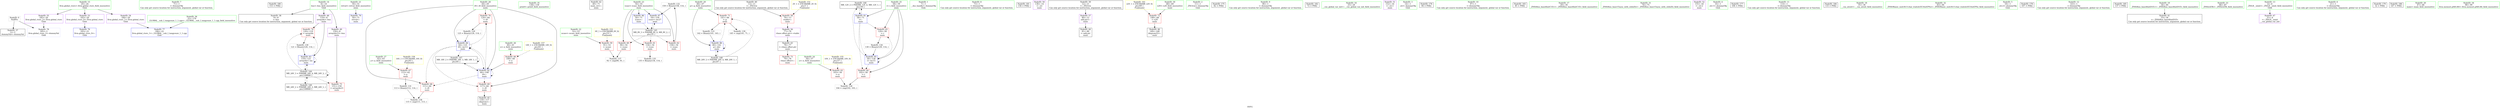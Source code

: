 digraph "SVFG" {
	label="SVFG";

	Node0x563105612e00 [shape=record,color=grey,label="{NodeID: 0\nNullPtr}"];
	Node0x563105612e00 -> Node0x563105628b50[style=solid];
	Node0x563105612e00 -> Node0x56310562bea0[style=solid];
	Node0x563105627010 [shape=record,color=green,label="{NodeID: 7\n71\<--1\n\<--dummyObj\nCan only get source location for instruction, argument, global var or function.}"];
	Node0x56310563f8c0 [shape=record,color=black,label="{NodeID: 180\n153 = PHI()\n}"];
	Node0x563105613900 [shape=record,color=green,label="{NodeID: 14\n8\<--10\nbus\<--bus_field_insensitive\nGlob }"];
	Node0x563105613900 -> Node0x563105628c50[style=solid];
	Node0x563105613900 -> Node0x56310562a550[style=solid];
	Node0x563105613900 -> Node0x56310562a620[style=solid];
	Node0x563105627d60 [shape=record,color=green,label="{NodeID: 21\n50\<--51\nretval\<--retval_field_insensitive\nmain\n}"];
	Node0x563105627d60 -> Node0x56310562bfa0[style=solid];
	Node0x563105628310 [shape=record,color=green,label="{NodeID: 28\n64\<--65\ni9\<--i9_field_insensitive\nmain\n}"];
	Node0x563105628310 -> Node0x56310562b620[style=solid];
	Node0x563105628310 -> Node0x56310562b6f0[style=solid];
	Node0x563105628310 -> Node0x56310562b7c0[style=solid];
	Node0x563105628310 -> Node0x56310562c210[style=solid];
	Node0x563105628310 -> Node0x56310562c3b0[style=solid];
	Node0x563105628950 [shape=record,color=green,label="{NodeID: 35\n138\<--139\nprintf\<--printf_field_insensitive\n}"];
	Node0x563105629050 [shape=record,color=black,label="{NodeID: 42\n49\<--71\nmain_ret\<--\nmain\n}"];
	Node0x56310562f1b0 [shape=record,color=grey,label="{NodeID: 132\n159 = Binary(158, 114, )\n}"];
	Node0x56310562f1b0 -> Node0x56310562c620[style=solid];
	Node0x56310562a620 [shape=record,color=purple,label="{NodeID: 49\n150\<--8\narrayidx23\<--bus\nmain\n}"];
	Node0x56310562a620 -> Node0x56310562bbd0[style=solid];
	Node0x56310562a080 [shape=record,color=grey,label="{NodeID: 139\n145 = cmp(141, 71, )\n}"];
	Node0x56310562ac60 [shape=record,color=purple,label="{NodeID: 56\n77\<--76\nvbase.offset.ptr\<--vtable\nmain\n}"];
	Node0x56310562ac60 -> Node0x563105629120[style=solid];
	Node0x563105635ae0 [shape=record,color=black,label="{NodeID: 146\nMR_12V_2 = PHI(MR_12V_4, MR_12V_1, )\npts\{59 \}\n}"];
	Node0x563105635ae0 -> Node0x56310562c140[style=dashed];
	Node0x56310562b210 [shape=record,color=red,label="{NodeID: 63\n103\<--56\n\<--n\nmain\n}"];
	Node0x56310562b210 -> Node0x56310562f7b0[style=solid];
	Node0x563105637fe0 [shape=record,color=yellow,style=double,label="{NodeID: 153\n6V_1 = ENCHI(MR_6V_0)\npts\{53 \}\nFun[main]}"];
	Node0x563105637fe0 -> Node0x56310562aed0[style=dashed];
	Node0x56310562b7c0 [shape=record,color=red,label="{NodeID: 70\n124\<--64\n\<--i9\nmain\n}"];
	Node0x56310562b7c0 -> Node0x56310562ed30[style=solid];
	Node0x56310562bda0 [shape=record,color=blue,label="{NodeID: 77\n184\<--22\nllvm.global_ctors_1\<--_GLOBAL__sub_I_tangyouze_1_1.cpp\nGlob }"];
	Node0x56310562c3b0 [shape=record,color=blue,label="{NodeID: 84\n64\<--125\ni9\<--inc13\nmain\n}"];
	Node0x56310562c3b0 -> Node0x56310562b620[style=dashed];
	Node0x56310562c3b0 -> Node0x56310562b6f0[style=dashed];
	Node0x56310562c3b0 -> Node0x56310562b7c0[style=dashed];
	Node0x56310562c3b0 -> Node0x56310562c210[style=dashed];
	Node0x56310562c3b0 -> Node0x56310562c3b0[style=dashed];
	Node0x56310562c3b0 -> Node0x563105635fe0[style=dashed];
	Node0x563105611f10 [shape=record,color=green,label="{NodeID: 1\n7\<--1\n__dso_handle\<--dummyObj\nGlob }"];
	Node0x5631056270a0 [shape=record,color=green,label="{NodeID: 8\n73\<--1\n\<--dummyObj\nCan only get source location for instruction, argument, global var or function.}"];
	Node0x56310563f9c0 [shape=record,color=black,label="{NodeID: 181\n156 = PHI()\n}"];
	Node0x563105627940 [shape=record,color=green,label="{NodeID: 15\n20\<--24\nllvm.global_ctors\<--llvm.global_ctors_field_insensitive\nGlob }"];
	Node0x563105627940 -> Node0x56310562a960[style=solid];
	Node0x563105627940 -> Node0x56310562aa60[style=solid];
	Node0x563105627940 -> Node0x56310562ab60[style=solid];
	Node0x563105627e30 [shape=record,color=green,label="{NodeID: 22\n52\<--53\nncase\<--ncase_field_insensitive\nmain\n}"];
	Node0x563105627e30 -> Node0x56310562aed0[style=solid];
	Node0x5631056283e0 [shape=record,color=green,label="{NodeID: 29\n66\<--67\np\<--p_field_insensitive\nmain\n}"];
	Node0x5631056283e0 -> Node0x56310562b890[style=solid];
	Node0x5631056283e0 -> Node0x56310562c550[style=solid];
	Node0x563105628a50 [shape=record,color=green,label="{NodeID: 36\n22\<--179\n_GLOBAL__sub_I_tangyouze_1_1.cpp\<--_GLOBAL__sub_I_tangyouze_1_1.cpp_field_insensitive\n}"];
	Node0x563105628a50 -> Node0x56310562bda0[style=solid];
	Node0x563105629120 [shape=record,color=black,label="{NodeID: 43\n78\<--77\n\<--vbase.offset.ptr\nmain\n}"];
	Node0x563105629120 -> Node0x56310562ba30[style=solid];
	Node0x56310562f330 [shape=record,color=grey,label="{NodeID: 133\n142 = Binary(141, 143, )\n}"];
	Node0x56310562f330 -> Node0x56310562c550[style=solid];
	Node0x56310562a6f0 [shape=record,color=purple,label="{NodeID: 50\n136\<--14\n\<--.str\nmain\n}"];
	Node0x56310562ad30 [shape=record,color=purple,label="{NodeID: 57\n80\<--12\nadd.ptr\<--\nmain\n}"];
	Node0x56310562ad30 -> Node0x5631056291f0[style=solid];
	Node0x563105635fe0 [shape=record,color=black,label="{NodeID: 147\nMR_18V_2 = PHI(MR_18V_3, MR_18V_1, )\npts\{65 \}\n}"];
	Node0x563105635fe0 -> Node0x56310562c210[style=dashed];
	Node0x563105635fe0 -> Node0x563105635fe0[style=dashed];
	Node0x56310562b2e0 [shape=record,color=red,label="{NodeID: 64\n102\<--58\n\<--i\nmain\n}"];
	Node0x56310562b2e0 -> Node0x56310562f7b0[style=solid];
	Node0x56310562b890 [shape=record,color=red,label="{NodeID: 71\n141\<--66\n\<--p\nmain\n}"];
	Node0x56310562b890 -> Node0x56310562f330[style=solid];
	Node0x56310562b890 -> Node0x56310562a080[style=solid];
	Node0x5631056386e0 [shape=record,color=yellow,style=double,label="{NodeID: 161\n22V_1 = ENCHI(MR_22V_0)\npts\{69 \}\nFun[main]}"];
	Node0x5631056386e0 -> Node0x56310562b960[style=dashed];
	Node0x56310562bea0 [shape=record,color=blue, style = dotted,label="{NodeID: 78\n185\<--3\nllvm.global_ctors_2\<--dummyVal\nGlob }"];
	Node0x56310562c480 [shape=record,color=blue,label="{NodeID: 85\n58\<--130\ni\<--inc15\nmain\n}"];
	Node0x56310562c480 -> Node0x56310562b2e0[style=dashed];
	Node0x56310562c480 -> Node0x56310562b3b0[style=dashed];
	Node0x56310562c480 -> Node0x56310562c480[style=dashed];
	Node0x56310562c480 -> Node0x563105635ae0[style=dashed];
	Node0x563105612fa0 [shape=record,color=green,label="{NodeID: 2\n11\<--1\n_ZSt3cin\<--dummyObj\nGlob }"];
	Node0x56310563f3c0 [shape=record,color=black,label="{NodeID: 175\n82 = PHI()\n}"];
	Node0x563105613520 [shape=record,color=green,label="{NodeID: 9\n96\<--1\n\<--dummyObj\nCan only get source location for instruction, argument, global var or function.}"];
	Node0x56310563fac0 [shape=record,color=black,label="{NodeID: 182\n72 = PHI()\n}"];
	Node0x5631056279d0 [shape=record,color=green,label="{NodeID: 16\n25\<--26\n__cxx_global_var_init\<--__cxx_global_var_init_field_insensitive\n}"];
	Node0x563105627f00 [shape=record,color=green,label="{NodeID: 23\n54\<--55\nicase\<--icase_field_insensitive\nmain\n}"];
	Node0x563105627f00 -> Node0x56310562afa0[style=solid];
	Node0x563105627f00 -> Node0x56310562b070[style=solid];
	Node0x563105627f00 -> Node0x56310562b140[style=solid];
	Node0x563105627f00 -> Node0x56310562c070[style=solid];
	Node0x563105627f00 -> Node0x56310562c620[style=solid];
	Node0x5631056284b0 [shape=record,color=green,label="{NodeID: 30\n68\<--69\nx20\<--x20_field_insensitive\nmain\n}"];
	Node0x5631056284b0 -> Node0x56310562b960[style=solid];
	Node0x563105628b50 [shape=record,color=black,label="{NodeID: 37\n2\<--3\ndummyVal\<--dummyVal\n}"];
	Node0x5631056291f0 [shape=record,color=black,label="{NodeID: 44\n81\<--80\n\<--add.ptr\nmain\n}"];
	Node0x56310562f4b0 [shape=record,color=grey,label="{NodeID: 134\n130 = Binary(129, 114, )\n}"];
	Node0x56310562f4b0 -> Node0x56310562c480[style=solid];
	Node0x56310562a7c0 [shape=record,color=purple,label="{NodeID: 51\n152\<--16\n\<--.str.1\nmain\n}"];
	Node0x56310562ae00 [shape=record,color=red,label="{NodeID: 58\n76\<--13\nvtable\<--\nmain\n}"];
	Node0x56310562ae00 -> Node0x56310562ac60[style=solid];
	Node0x5631056364e0 [shape=record,color=black,label="{NodeID: 148\nMR_20V_2 = PHI(MR_20V_4, MR_20V_1, )\npts\{67 \}\n}"];
	Node0x5631056364e0 -> Node0x56310562b890[style=dashed];
	Node0x5631056364e0 -> Node0x56310562c550[style=dashed];
	Node0x56310562b3b0 [shape=record,color=red,label="{NodeID: 65\n129\<--58\n\<--i\nmain\n}"];
	Node0x56310562b3b0 -> Node0x56310562f4b0[style=solid];
	Node0x5631056381a0 [shape=record,color=yellow,style=double,label="{NodeID: 155\n10V_1 = ENCHI(MR_10V_0)\npts\{57 \}\nFun[main]}"];
	Node0x5631056381a0 -> Node0x56310562b210[style=dashed];
	Node0x56310562b960 [shape=record,color=red,label="{NodeID: 72\n148\<--68\n\<--x20\nmain\n}"];
	Node0x56310562b960 -> Node0x563105629390[style=solid];
	Node0x56310562bfa0 [shape=record,color=blue,label="{NodeID: 79\n50\<--71\nretval\<--\nmain\n}"];
	Node0x56310562c550 [shape=record,color=blue,label="{NodeID: 86\n66\<--142\np\<--dec\nmain\n}"];
	Node0x56310562c550 -> Node0x56310562b890[style=dashed];
	Node0x56310562c550 -> Node0x56310562c550[style=dashed];
	Node0x56310562c550 -> Node0x5631056364e0[style=dashed];
	Node0x563105613250 [shape=record,color=green,label="{NodeID: 3\n14\<--1\n.str\<--dummyObj\nGlob }"];
	Node0x56310563f4c0 [shape=record,color=black,label="{NodeID: 176\n94 = PHI()\n}"];
	Node0x5631056135b0 [shape=record,color=green,label="{NodeID: 10\n97\<--1\n\<--dummyObj\nCan only get source location for instruction, argument, global var or function.}"];
	Node0x56310563fbc0 [shape=record,color=black,label="{NodeID: 183\n85 = PHI()\n}"];
	Node0x563105627a60 [shape=record,color=green,label="{NodeID: 17\n29\<--30\n_ZNSt8ios_base4InitC1Ev\<--_ZNSt8ios_base4InitC1Ev_field_insensitive\n}"];
	Node0x563105627fd0 [shape=record,color=green,label="{NodeID: 24\n56\<--57\nn\<--n_field_insensitive\nmain\n}"];
	Node0x563105627fd0 -> Node0x56310562b210[style=solid];
	Node0x563105628580 [shape=record,color=green,label="{NodeID: 31\n74\<--75\n_ZNSt8ios_base15sync_with_stdioEb\<--_ZNSt8ios_base15sync_with_stdioEb_field_insensitive\n}"];
	Node0x563105628c50 [shape=record,color=black,label="{NodeID: 38\n9\<--8\n\<--bus\nCan only get source location for instruction, argument, global var or function.}"];
	Node0x5631056292c0 [shape=record,color=black,label="{NodeID: 45\n118\<--117\nidxprom\<--\nmain\n}"];
	Node0x56310562f630 [shape=record,color=grey,label="{NodeID: 135\n135 = Binary(134, 114, )\n}"];
	Node0x56310562a890 [shape=record,color=purple,label="{NodeID: 52\n155\<--18\n\<--.str.2\nmain\n}"];
	Node0x56310562aed0 [shape=record,color=red,label="{NodeID: 59\n91\<--52\n\<--ncase\nmain\n}"];
	Node0x56310562aed0 -> Node0x563105629d80[style=solid];
	Node0x5631056369e0 [shape=record,color=black,label="{NodeID: 149\nMR_24V_2 = PHI(MR_24V_3, MR_24V_1, )\npts\{100000 \}\n}"];
	Node0x5631056369e0 -> Node0x5631056350e0[style=dashed];
	Node0x56310562b480 [shape=record,color=red,label="{NodeID: 66\n108\<--60\n\<--x\nmain\n}"];
	Node0x56310562b480 -> Node0x56310562c210[style=solid];
	Node0x56310562ba30 [shape=record,color=red,label="{NodeID: 73\n79\<--78\nvbase.offset\<--\nmain\n}"];
	Node0x56310562c070 [shape=record,color=blue,label="{NodeID: 80\n54\<--71\nicase\<--\nmain\n}"];
	Node0x56310562c070 -> Node0x5631056355e0[style=dashed];
	Node0x56310562c620 [shape=record,color=blue,label="{NodeID: 87\n54\<--159\nicase\<--inc27\nmain\n}"];
	Node0x56310562c620 -> Node0x5631056355e0[style=dashed];
	Node0x563105613120 [shape=record,color=green,label="{NodeID: 4\n16\<--1\n.str.1\<--dummyObj\nGlob }"];
	Node0x56310563f5c0 [shape=record,color=black,label="{NodeID: 177\n106 = PHI()\n}"];
	Node0x563105613640 [shape=record,color=green,label="{NodeID: 11\n114\<--1\n\<--dummyObj\nCan only get source location for instruction, argument, global var or function.}"];
	Node0x56310563fcc0 [shape=record,color=black,label="{NodeID: 184\n133 = PHI()\n}"];
	Node0x563105627af0 [shape=record,color=green,label="{NodeID: 18\n35\<--36\n__cxa_atexit\<--__cxa_atexit_field_insensitive\n}"];
	Node0x5631056280a0 [shape=record,color=green,label="{NodeID: 25\n58\<--59\ni\<--i_field_insensitive\nmain\n}"];
	Node0x5631056280a0 -> Node0x56310562b2e0[style=solid];
	Node0x5631056280a0 -> Node0x56310562b3b0[style=solid];
	Node0x5631056280a0 -> Node0x56310562c140[style=solid];
	Node0x5631056280a0 -> Node0x56310562c480[style=solid];
	Node0x563105628650 [shape=record,color=green,label="{NodeID: 32\n83\<--84\n_ZNSt9basic_iosIcSt11char_traitsIcEE3tieEPSo\<--_ZNSt9basic_iosIcSt11char_traitsIcEE3tieEPSo_field_insensitive\n}"];
	Node0x563105628d50 [shape=record,color=black,label="{NodeID: 39\n12\<--11\n\<--_ZSt3cin\nCan only get source location for instruction, argument, global var or function.}"];
	Node0x563105628d50 -> Node0x56310562ad30[style=solid];
	Node0x56310562ed30 [shape=record,color=grey,label="{NodeID: 129\n125 = Binary(124, 114, )\n}"];
	Node0x56310562ed30 -> Node0x56310562c3b0[style=solid];
	Node0x563105629390 [shape=record,color=black,label="{NodeID: 46\n149\<--148\nidxprom22\<--\nmain\n}"];
	Node0x56310562f7b0 [shape=record,color=grey,label="{NodeID: 136\n104 = cmp(102, 103, )\n}"];
	Node0x56310562a960 [shape=record,color=purple,label="{NodeID: 53\n183\<--20\nllvm.global_ctors_0\<--llvm.global_ctors\nGlob }"];
	Node0x56310562a960 -> Node0x56310562bca0[style=solid];
	Node0x56310562afa0 [shape=record,color=red,label="{NodeID: 60\n90\<--54\n\<--icase\nmain\n}"];
	Node0x56310562afa0 -> Node0x563105629d80[style=solid];
	Node0x56310562b550 [shape=record,color=red,label="{NodeID: 67\n112\<--62\n\<--y\nmain\n}"];
	Node0x56310562b550 -> Node0x56310562f030[style=solid];
	Node0x563105638360 [shape=record,color=yellow,style=double,label="{NodeID: 157\n14V_1 = ENCHI(MR_14V_0)\npts\{61 \}\nFun[main]}"];
	Node0x563105638360 -> Node0x56310562b480[style=dashed];
	Node0x56310562bb00 [shape=record,color=red,label="{NodeID: 74\n120\<--119\n\<--arrayidx\nmain\n}"];
	Node0x56310562bb00 -> Node0x56310562eeb0[style=solid];
	Node0x56310562c140 [shape=record,color=blue,label="{NodeID: 81\n58\<--71\ni\<--\nmain\n}"];
	Node0x56310562c140 -> Node0x56310562b2e0[style=dashed];
	Node0x56310562c140 -> Node0x56310562b3b0[style=dashed];
	Node0x56310562c140 -> Node0x56310562c480[style=dashed];
	Node0x56310562c140 -> Node0x563105635ae0[style=dashed];
	Node0x563105614520 [shape=record,color=green,label="{NodeID: 5\n18\<--1\n.str.2\<--dummyObj\nGlob }"];
	Node0x56310563f720 [shape=record,color=black,label="{NodeID: 178\n107 = PHI()\n}"];
	Node0x563105613760 [shape=record,color=green,label="{NodeID: 12\n143\<--1\n\<--dummyObj\nCan only get source location for instruction, argument, global var or function.}"];
	Node0x56310563fdc0 [shape=record,color=black,label="{NodeID: 185\n137 = PHI()\n}"];
	Node0x563105627bc0 [shape=record,color=green,label="{NodeID: 19\n34\<--40\n_ZNSt8ios_base4InitD1Ev\<--_ZNSt8ios_base4InitD1Ev_field_insensitive\n}"];
	Node0x563105627bc0 -> Node0x563105628f50[style=solid];
	Node0x563105628170 [shape=record,color=green,label="{NodeID: 26\n60\<--61\nx\<--x_field_insensitive\nmain\n}"];
	Node0x563105628170 -> Node0x56310562b480[style=solid];
	Node0x563105628750 [shape=record,color=green,label="{NodeID: 33\n86\<--87\n_ZNSirsERi\<--_ZNSirsERi_field_insensitive\n}"];
	Node0x563105628e50 [shape=record,color=black,label="{NodeID: 40\n13\<--11\n\<--_ZSt3cin\nCan only get source location for instruction, argument, global var or function.}"];
	Node0x563105628e50 -> Node0x56310562ae00[style=solid];
	Node0x56310562eeb0 [shape=record,color=grey,label="{NodeID: 130\n121 = Binary(120, 114, )\n}"];
	Node0x56310562eeb0 -> Node0x56310562c2e0[style=solid];
	Node0x563105629460 [shape=record,color=purple,label="{NodeID: 47\n31\<--4\n\<--_ZStL8__ioinit\n__cxx_global_var_init\n}"];
	Node0x563105629d80 [shape=record,color=grey,label="{NodeID: 137\n92 = cmp(90, 91, )\n}"];
	Node0x56310562aa60 [shape=record,color=purple,label="{NodeID: 54\n184\<--20\nllvm.global_ctors_1\<--llvm.global_ctors\nGlob }"];
	Node0x56310562aa60 -> Node0x56310562bda0[style=solid];
	Node0x5631056350e0 [shape=record,color=black,label="{NodeID: 144\nMR_24V_3 = PHI(MR_24V_4, MR_24V_2, )\npts\{100000 \}\n}"];
	Node0x5631056350e0 -> Node0x56310562bb00[style=dashed];
	Node0x5631056350e0 -> Node0x56310562bbd0[style=dashed];
	Node0x5631056350e0 -> Node0x56310562c2e0[style=dashed];
	Node0x5631056350e0 -> Node0x5631056350e0[style=dashed];
	Node0x5631056350e0 -> Node0x5631056369e0[style=dashed];
	Node0x56310562b070 [shape=record,color=red,label="{NodeID: 61\n134\<--54\n\<--icase\nmain\n}"];
	Node0x56310562b070 -> Node0x56310562f630[style=solid];
	Node0x5631056373e0 [shape=record,color=yellow,style=double,label="{NodeID: 151\n2V_1 = ENCHI(MR_2V_0)\npts\{1 \}\nFun[main]}"];
	Node0x5631056373e0 -> Node0x56310562ae00[style=dashed];
	Node0x56310562b620 [shape=record,color=red,label="{NodeID: 68\n111\<--64\n\<--i9\nmain\n}"];
	Node0x56310562b620 -> Node0x563105629f00[style=solid];
	Node0x563105638440 [shape=record,color=yellow,style=double,label="{NodeID: 158\n16V_1 = ENCHI(MR_16V_0)\npts\{63 \}\nFun[main]}"];
	Node0x563105638440 -> Node0x56310562b550[style=dashed];
	Node0x56310562bbd0 [shape=record,color=red,label="{NodeID: 75\n151\<--150\n\<--arrayidx23\nmain\n}"];
	Node0x56310562c210 [shape=record,color=blue,label="{NodeID: 82\n64\<--108\ni9\<--\nmain\n}"];
	Node0x56310562c210 -> Node0x56310562b620[style=dashed];
	Node0x56310562c210 -> Node0x56310562b6f0[style=dashed];
	Node0x56310562c210 -> Node0x56310562b7c0[style=dashed];
	Node0x56310562c210 -> Node0x56310562c210[style=dashed];
	Node0x56310562c210 -> Node0x56310562c3b0[style=dashed];
	Node0x56310562c210 -> Node0x563105635fe0[style=dashed];
	Node0x5631056145b0 [shape=record,color=green,label="{NodeID: 6\n21\<--1\n\<--dummyObj\nCan only get source location for instruction, argument, global var or function.}"];
	Node0x56310563f7f0 [shape=record,color=black,label="{NodeID: 179\n32 = PHI()\n}"];
	Node0x563105613830 [shape=record,color=green,label="{NodeID: 13\n4\<--6\n_ZStL8__ioinit\<--_ZStL8__ioinit_field_insensitive\nGlob }"];
	Node0x563105613830 -> Node0x563105629460[style=solid];
	Node0x56310563fec0 [shape=record,color=black,label="{NodeID: 186\n147 = PHI()\n}"];
	Node0x563105627c90 [shape=record,color=green,label="{NodeID: 20\n47\<--48\nmain\<--main_field_insensitive\n}"];
	Node0x563105628240 [shape=record,color=green,label="{NodeID: 27\n62\<--63\ny\<--y_field_insensitive\nmain\n}"];
	Node0x563105628240 -> Node0x56310562b550[style=solid];
	Node0x563105628850 [shape=record,color=green,label="{NodeID: 34\n98\<--99\nllvm.memset.p0i8.i64\<--llvm.memset.p0i8.i64_field_insensitive\n}"];
	Node0x563105628f50 [shape=record,color=black,label="{NodeID: 41\n33\<--34\n\<--_ZNSt8ios_base4InitD1Ev\nCan only get source location for instruction, argument, global var or function.}"];
	Node0x56310562f030 [shape=record,color=grey,label="{NodeID: 131\n113 = Binary(112, 114, )\n}"];
	Node0x56310562f030 -> Node0x563105629f00[style=solid];
	Node0x56310562a550 [shape=record,color=purple,label="{NodeID: 48\n119\<--8\narrayidx\<--bus\nmain\n}"];
	Node0x56310562a550 -> Node0x56310562bb00[style=solid];
	Node0x56310562a550 -> Node0x56310562c2e0[style=solid];
	Node0x563105629f00 [shape=record,color=grey,label="{NodeID: 138\n115 = cmp(111, 113, )\n}"];
	Node0x56310562ab60 [shape=record,color=purple,label="{NodeID: 55\n185\<--20\nllvm.global_ctors_2\<--llvm.global_ctors\nGlob }"];
	Node0x56310562ab60 -> Node0x56310562bea0[style=solid];
	Node0x5631056355e0 [shape=record,color=black,label="{NodeID: 145\nMR_8V_3 = PHI(MR_8V_4, MR_8V_2, )\npts\{55 \}\n}"];
	Node0x5631056355e0 -> Node0x56310562afa0[style=dashed];
	Node0x5631056355e0 -> Node0x56310562b070[style=dashed];
	Node0x5631056355e0 -> Node0x56310562b140[style=dashed];
	Node0x5631056355e0 -> Node0x56310562c620[style=dashed];
	Node0x56310562b140 [shape=record,color=red,label="{NodeID: 62\n158\<--54\n\<--icase\nmain\n}"];
	Node0x56310562b140 -> Node0x56310562f1b0[style=solid];
	Node0x56310562b6f0 [shape=record,color=red,label="{NodeID: 69\n117\<--64\n\<--i9\nmain\n}"];
	Node0x56310562b6f0 -> Node0x5631056292c0[style=solid];
	Node0x56310562bca0 [shape=record,color=blue,label="{NodeID: 76\n183\<--21\nllvm.global_ctors_0\<--\nGlob }"];
	Node0x56310562c2e0 [shape=record,color=blue,label="{NodeID: 83\n119\<--121\narrayidx\<--inc\nmain\n}"];
	Node0x56310562c2e0 -> Node0x56310562bb00[style=dashed];
	Node0x56310562c2e0 -> Node0x56310562c2e0[style=dashed];
	Node0x56310562c2e0 -> Node0x5631056350e0[style=dashed];
}
